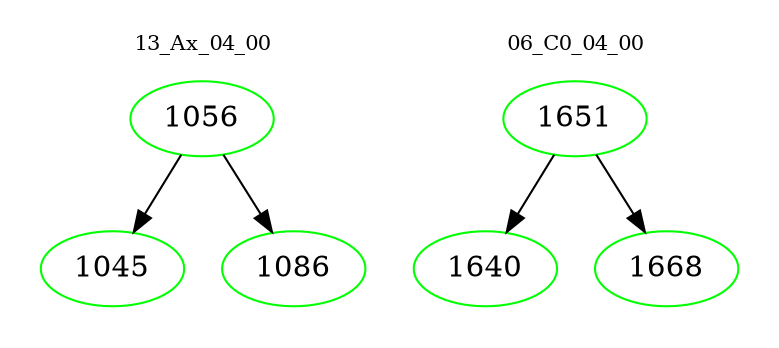 digraph{
subgraph cluster_0 {
color = white
label = "13_Ax_04_00";
fontsize=10;
T0_1056 [label="1056", color="green"]
T0_1056 -> T0_1045 [color="black"]
T0_1045 [label="1045", color="green"]
T0_1056 -> T0_1086 [color="black"]
T0_1086 [label="1086", color="green"]
}
subgraph cluster_1 {
color = white
label = "06_C0_04_00";
fontsize=10;
T1_1651 [label="1651", color="green"]
T1_1651 -> T1_1640 [color="black"]
T1_1640 [label="1640", color="green"]
T1_1651 -> T1_1668 [color="black"]
T1_1668 [label="1668", color="green"]
}
}
